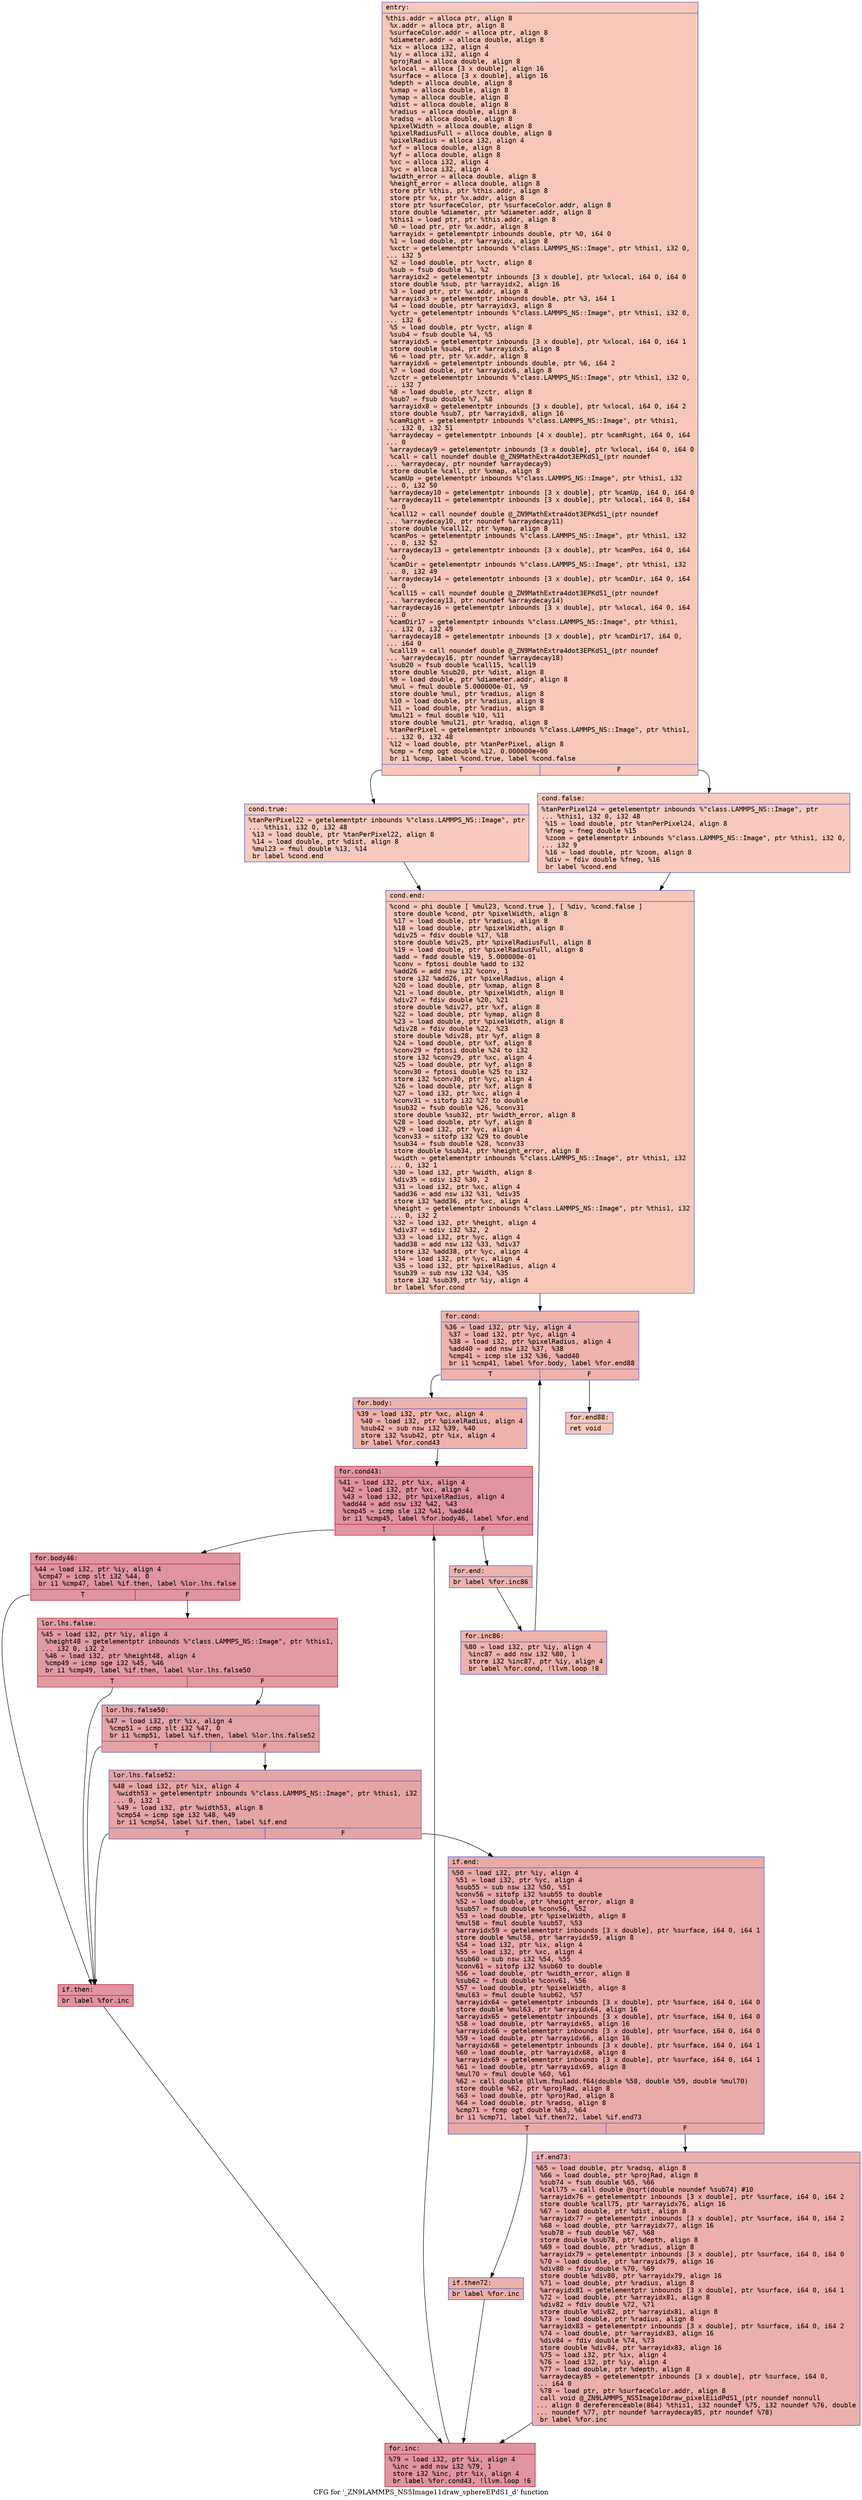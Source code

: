 digraph "CFG for '_ZN9LAMMPS_NS5Image11draw_sphereEPdS1_d' function" {
	label="CFG for '_ZN9LAMMPS_NS5Image11draw_sphereEPdS1_d' function";

	Node0x55d9531c5950 [shape=record,color="#3d50c3ff", style=filled, fillcolor="#ec7f6370" fontname="Courier",label="{entry:\l|  %this.addr = alloca ptr, align 8\l  %x.addr = alloca ptr, align 8\l  %surfaceColor.addr = alloca ptr, align 8\l  %diameter.addr = alloca double, align 8\l  %ix = alloca i32, align 4\l  %iy = alloca i32, align 4\l  %projRad = alloca double, align 8\l  %xlocal = alloca [3 x double], align 16\l  %surface = alloca [3 x double], align 16\l  %depth = alloca double, align 8\l  %xmap = alloca double, align 8\l  %ymap = alloca double, align 8\l  %dist = alloca double, align 8\l  %radius = alloca double, align 8\l  %radsq = alloca double, align 8\l  %pixelWidth = alloca double, align 8\l  %pixelRadiusFull = alloca double, align 8\l  %pixelRadius = alloca i32, align 4\l  %xf = alloca double, align 8\l  %yf = alloca double, align 8\l  %xc = alloca i32, align 4\l  %yc = alloca i32, align 4\l  %width_error = alloca double, align 8\l  %height_error = alloca double, align 8\l  store ptr %this, ptr %this.addr, align 8\l  store ptr %x, ptr %x.addr, align 8\l  store ptr %surfaceColor, ptr %surfaceColor.addr, align 8\l  store double %diameter, ptr %diameter.addr, align 8\l  %this1 = load ptr, ptr %this.addr, align 8\l  %0 = load ptr, ptr %x.addr, align 8\l  %arrayidx = getelementptr inbounds double, ptr %0, i64 0\l  %1 = load double, ptr %arrayidx, align 8\l  %xctr = getelementptr inbounds %\"class.LAMMPS_NS::Image\", ptr %this1, i32 0,\l... i32 5\l  %2 = load double, ptr %xctr, align 8\l  %sub = fsub double %1, %2\l  %arrayidx2 = getelementptr inbounds [3 x double], ptr %xlocal, i64 0, i64 0\l  store double %sub, ptr %arrayidx2, align 16\l  %3 = load ptr, ptr %x.addr, align 8\l  %arrayidx3 = getelementptr inbounds double, ptr %3, i64 1\l  %4 = load double, ptr %arrayidx3, align 8\l  %yctr = getelementptr inbounds %\"class.LAMMPS_NS::Image\", ptr %this1, i32 0,\l... i32 6\l  %5 = load double, ptr %yctr, align 8\l  %sub4 = fsub double %4, %5\l  %arrayidx5 = getelementptr inbounds [3 x double], ptr %xlocal, i64 0, i64 1\l  store double %sub4, ptr %arrayidx5, align 8\l  %6 = load ptr, ptr %x.addr, align 8\l  %arrayidx6 = getelementptr inbounds double, ptr %6, i64 2\l  %7 = load double, ptr %arrayidx6, align 8\l  %zctr = getelementptr inbounds %\"class.LAMMPS_NS::Image\", ptr %this1, i32 0,\l... i32 7\l  %8 = load double, ptr %zctr, align 8\l  %sub7 = fsub double %7, %8\l  %arrayidx8 = getelementptr inbounds [3 x double], ptr %xlocal, i64 0, i64 2\l  store double %sub7, ptr %arrayidx8, align 16\l  %camRight = getelementptr inbounds %\"class.LAMMPS_NS::Image\", ptr %this1,\l... i32 0, i32 51\l  %arraydecay = getelementptr inbounds [4 x double], ptr %camRight, i64 0, i64\l... 0\l  %arraydecay9 = getelementptr inbounds [3 x double], ptr %xlocal, i64 0, i64 0\l  %call = call noundef double @_ZN9MathExtra4dot3EPKdS1_(ptr noundef\l... %arraydecay, ptr noundef %arraydecay9)\l  store double %call, ptr %xmap, align 8\l  %camUp = getelementptr inbounds %\"class.LAMMPS_NS::Image\", ptr %this1, i32\l... 0, i32 50\l  %arraydecay10 = getelementptr inbounds [3 x double], ptr %camUp, i64 0, i64 0\l  %arraydecay11 = getelementptr inbounds [3 x double], ptr %xlocal, i64 0, i64\l... 0\l  %call12 = call noundef double @_ZN9MathExtra4dot3EPKdS1_(ptr noundef\l... %arraydecay10, ptr noundef %arraydecay11)\l  store double %call12, ptr %ymap, align 8\l  %camPos = getelementptr inbounds %\"class.LAMMPS_NS::Image\", ptr %this1, i32\l... 0, i32 52\l  %arraydecay13 = getelementptr inbounds [3 x double], ptr %camPos, i64 0, i64\l... 0\l  %camDir = getelementptr inbounds %\"class.LAMMPS_NS::Image\", ptr %this1, i32\l... 0, i32 49\l  %arraydecay14 = getelementptr inbounds [3 x double], ptr %camDir, i64 0, i64\l... 0\l  %call15 = call noundef double @_ZN9MathExtra4dot3EPKdS1_(ptr noundef\l... %arraydecay13, ptr noundef %arraydecay14)\l  %arraydecay16 = getelementptr inbounds [3 x double], ptr %xlocal, i64 0, i64\l... 0\l  %camDir17 = getelementptr inbounds %\"class.LAMMPS_NS::Image\", ptr %this1,\l... i32 0, i32 49\l  %arraydecay18 = getelementptr inbounds [3 x double], ptr %camDir17, i64 0,\l... i64 0\l  %call19 = call noundef double @_ZN9MathExtra4dot3EPKdS1_(ptr noundef\l... %arraydecay16, ptr noundef %arraydecay18)\l  %sub20 = fsub double %call15, %call19\l  store double %sub20, ptr %dist, align 8\l  %9 = load double, ptr %diameter.addr, align 8\l  %mul = fmul double 5.000000e-01, %9\l  store double %mul, ptr %radius, align 8\l  %10 = load double, ptr %radius, align 8\l  %11 = load double, ptr %radius, align 8\l  %mul21 = fmul double %10, %11\l  store double %mul21, ptr %radsq, align 8\l  %tanPerPixel = getelementptr inbounds %\"class.LAMMPS_NS::Image\", ptr %this1,\l... i32 0, i32 48\l  %12 = load double, ptr %tanPerPixel, align 8\l  %cmp = fcmp ogt double %12, 0.000000e+00\l  br i1 %cmp, label %cond.true, label %cond.false\l|{<s0>T|<s1>F}}"];
	Node0x55d9531c5950:s0 -> Node0x55d9531c9bd0[tooltip="entry -> cond.true\nProbability 50.00%" ];
	Node0x55d9531c5950:s1 -> Node0x55d9531c9c20[tooltip="entry -> cond.false\nProbability 50.00%" ];
	Node0x55d9531c9bd0 [shape=record,color="#3d50c3ff", style=filled, fillcolor="#ef886b70" fontname="Courier",label="{cond.true:\l|  %tanPerPixel22 = getelementptr inbounds %\"class.LAMMPS_NS::Image\", ptr\l... %this1, i32 0, i32 48\l  %13 = load double, ptr %tanPerPixel22, align 8\l  %14 = load double, ptr %dist, align 8\l  %mul23 = fmul double %13, %14\l  br label %cond.end\l}"];
	Node0x55d9531c9bd0 -> Node0x55d9531c9fc0[tooltip="cond.true -> cond.end\nProbability 100.00%" ];
	Node0x55d9531c9c20 [shape=record,color="#3d50c3ff", style=filled, fillcolor="#ef886b70" fontname="Courier",label="{cond.false:\l|  %tanPerPixel24 = getelementptr inbounds %\"class.LAMMPS_NS::Image\", ptr\l... %this1, i32 0, i32 48\l  %15 = load double, ptr %tanPerPixel24, align 8\l  %fneg = fneg double %15\l  %zoom = getelementptr inbounds %\"class.LAMMPS_NS::Image\", ptr %this1, i32 0,\l... i32 9\l  %16 = load double, ptr %zoom, align 8\l  %div = fdiv double %fneg, %16\l  br label %cond.end\l}"];
	Node0x55d9531c9c20 -> Node0x55d9531c9fc0[tooltip="cond.false -> cond.end\nProbability 100.00%" ];
	Node0x55d9531c9fc0 [shape=record,color="#3d50c3ff", style=filled, fillcolor="#ec7f6370" fontname="Courier",label="{cond.end:\l|  %cond = phi double [ %mul23, %cond.true ], [ %div, %cond.false ]\l  store double %cond, ptr %pixelWidth, align 8\l  %17 = load double, ptr %radius, align 8\l  %18 = load double, ptr %pixelWidth, align 8\l  %div25 = fdiv double %17, %18\l  store double %div25, ptr %pixelRadiusFull, align 8\l  %19 = load double, ptr %pixelRadiusFull, align 8\l  %add = fadd double %19, 5.000000e-01\l  %conv = fptosi double %add to i32\l  %add26 = add nsw i32 %conv, 1\l  store i32 %add26, ptr %pixelRadius, align 4\l  %20 = load double, ptr %xmap, align 8\l  %21 = load double, ptr %pixelWidth, align 8\l  %div27 = fdiv double %20, %21\l  store double %div27, ptr %xf, align 8\l  %22 = load double, ptr %ymap, align 8\l  %23 = load double, ptr %pixelWidth, align 8\l  %div28 = fdiv double %22, %23\l  store double %div28, ptr %yf, align 8\l  %24 = load double, ptr %xf, align 8\l  %conv29 = fptosi double %24 to i32\l  store i32 %conv29, ptr %xc, align 4\l  %25 = load double, ptr %yf, align 8\l  %conv30 = fptosi double %25 to i32\l  store i32 %conv30, ptr %yc, align 4\l  %26 = load double, ptr %xf, align 8\l  %27 = load i32, ptr %xc, align 4\l  %conv31 = sitofp i32 %27 to double\l  %sub32 = fsub double %26, %conv31\l  store double %sub32, ptr %width_error, align 8\l  %28 = load double, ptr %yf, align 8\l  %29 = load i32, ptr %yc, align 4\l  %conv33 = sitofp i32 %29 to double\l  %sub34 = fsub double %28, %conv33\l  store double %sub34, ptr %height_error, align 8\l  %width = getelementptr inbounds %\"class.LAMMPS_NS::Image\", ptr %this1, i32\l... 0, i32 1\l  %30 = load i32, ptr %width, align 8\l  %div35 = sdiv i32 %30, 2\l  %31 = load i32, ptr %xc, align 4\l  %add36 = add nsw i32 %31, %div35\l  store i32 %add36, ptr %xc, align 4\l  %height = getelementptr inbounds %\"class.LAMMPS_NS::Image\", ptr %this1, i32\l... 0, i32 2\l  %32 = load i32, ptr %height, align 4\l  %div37 = sdiv i32 %32, 2\l  %33 = load i32, ptr %yc, align 4\l  %add38 = add nsw i32 %33, %div37\l  store i32 %add38, ptr %yc, align 4\l  %34 = load i32, ptr %yc, align 4\l  %35 = load i32, ptr %pixelRadius, align 4\l  %sub39 = sub nsw i32 %34, %35\l  store i32 %sub39, ptr %iy, align 4\l  br label %for.cond\l}"];
	Node0x55d9531c9fc0 -> Node0x55d9531cc350[tooltip="cond.end -> for.cond\nProbability 100.00%" ];
	Node0x55d9531cc350 [shape=record,color="#3d50c3ff", style=filled, fillcolor="#d6524470" fontname="Courier",label="{for.cond:\l|  %36 = load i32, ptr %iy, align 4\l  %37 = load i32, ptr %yc, align 4\l  %38 = load i32, ptr %pixelRadius, align 4\l  %add40 = add nsw i32 %37, %38\l  %cmp41 = icmp sle i32 %36, %add40\l  br i1 %cmp41, label %for.body, label %for.end88\l|{<s0>T|<s1>F}}"];
	Node0x55d9531cc350:s0 -> Node0x55d9531cc6f0[tooltip="for.cond -> for.body\nProbability 96.88%" ];
	Node0x55d9531cc350:s1 -> Node0x55d9531c8660[tooltip="for.cond -> for.end88\nProbability 3.12%" ];
	Node0x55d9531cc6f0 [shape=record,color="#3d50c3ff", style=filled, fillcolor="#d6524470" fontname="Courier",label="{for.body:\l|  %39 = load i32, ptr %xc, align 4\l  %40 = load i32, ptr %pixelRadius, align 4\l  %sub42 = sub nsw i32 %39, %40\l  store i32 %sub42, ptr %ix, align 4\l  br label %for.cond43\l}"];
	Node0x55d9531cc6f0 -> Node0x55d9531c89e0[tooltip="for.body -> for.cond43\nProbability 100.00%" ];
	Node0x55d9531c89e0 [shape=record,color="#b70d28ff", style=filled, fillcolor="#b70d2870" fontname="Courier",label="{for.cond43:\l|  %41 = load i32, ptr %ix, align 4\l  %42 = load i32, ptr %xc, align 4\l  %43 = load i32, ptr %pixelRadius, align 4\l  %add44 = add nsw i32 %42, %43\l  %cmp45 = icmp sle i32 %41, %add44\l  br i1 %cmp45, label %for.body46, label %for.end\l|{<s0>T|<s1>F}}"];
	Node0x55d9531c89e0:s0 -> Node0x55d9531cd4d0[tooltip="for.cond43 -> for.body46\nProbability 96.88%" ];
	Node0x55d9531c89e0:s1 -> Node0x55d9531cd550[tooltip="for.cond43 -> for.end\nProbability 3.12%" ];
	Node0x55d9531cd4d0 [shape=record,color="#b70d28ff", style=filled, fillcolor="#b70d2870" fontname="Courier",label="{for.body46:\l|  %44 = load i32, ptr %iy, align 4\l  %cmp47 = icmp slt i32 %44, 0\l  br i1 %cmp47, label %if.then, label %lor.lhs.false\l|{<s0>T|<s1>F}}"];
	Node0x55d9531cd4d0:s0 -> Node0x55d9531cd7a0[tooltip="for.body46 -> if.then\nProbability 37.50%" ];
	Node0x55d9531cd4d0:s1 -> Node0x55d9531cd810[tooltip="for.body46 -> lor.lhs.false\nProbability 62.50%" ];
	Node0x55d9531cd810 [shape=record,color="#b70d28ff", style=filled, fillcolor="#bb1b2c70" fontname="Courier",label="{lor.lhs.false:\l|  %45 = load i32, ptr %iy, align 4\l  %height48 = getelementptr inbounds %\"class.LAMMPS_NS::Image\", ptr %this1,\l... i32 0, i32 2\l  %46 = load i32, ptr %height48, align 4\l  %cmp49 = icmp sge i32 %45, %46\l  br i1 %cmp49, label %if.then, label %lor.lhs.false50\l|{<s0>T|<s1>F}}"];
	Node0x55d9531cd810:s0 -> Node0x55d9531cd7a0[tooltip="lor.lhs.false -> if.then\nProbability 50.00%" ];
	Node0x55d9531cd810:s1 -> Node0x55d9531cdc40[tooltip="lor.lhs.false -> lor.lhs.false50\nProbability 50.00%" ];
	Node0x55d9531cdc40 [shape=record,color="#3d50c3ff", style=filled, fillcolor="#c32e3170" fontname="Courier",label="{lor.lhs.false50:\l|  %47 = load i32, ptr %ix, align 4\l  %cmp51 = icmp slt i32 %47, 0\l  br i1 %cmp51, label %if.then, label %lor.lhs.false52\l|{<s0>T|<s1>F}}"];
	Node0x55d9531cdc40:s0 -> Node0x55d9531cd7a0[tooltip="lor.lhs.false50 -> if.then\nProbability 37.50%" ];
	Node0x55d9531cdc40:s1 -> Node0x55d9531ce6e0[tooltip="lor.lhs.false50 -> lor.lhs.false52\nProbability 62.50%" ];
	Node0x55d9531ce6e0 [shape=record,color="#3d50c3ff", style=filled, fillcolor="#c5333470" fontname="Courier",label="{lor.lhs.false52:\l|  %48 = load i32, ptr %ix, align 4\l  %width53 = getelementptr inbounds %\"class.LAMMPS_NS::Image\", ptr %this1, i32\l... 0, i32 1\l  %49 = load i32, ptr %width53, align 8\l  %cmp54 = icmp sge i32 %48, %49\l  br i1 %cmp54, label %if.then, label %if.end\l|{<s0>T|<s1>F}}"];
	Node0x55d9531ce6e0:s0 -> Node0x55d9531cd7a0[tooltip="lor.lhs.false52 -> if.then\nProbability 50.00%" ];
	Node0x55d9531ce6e0:s1 -> Node0x55d9531ceaa0[tooltip="lor.lhs.false52 -> if.end\nProbability 50.00%" ];
	Node0x55d9531cd7a0 [shape=record,color="#b70d28ff", style=filled, fillcolor="#b70d2870" fontname="Courier",label="{if.then:\l|  br label %for.inc\l}"];
	Node0x55d9531cd7a0 -> Node0x55d9531cebc0[tooltip="if.then -> for.inc\nProbability 100.00%" ];
	Node0x55d9531ceaa0 [shape=record,color="#3d50c3ff", style=filled, fillcolor="#cc403a70" fontname="Courier",label="{if.end:\l|  %50 = load i32, ptr %iy, align 4\l  %51 = load i32, ptr %yc, align 4\l  %sub55 = sub nsw i32 %50, %51\l  %conv56 = sitofp i32 %sub55 to double\l  %52 = load double, ptr %height_error, align 8\l  %sub57 = fsub double %conv56, %52\l  %53 = load double, ptr %pixelWidth, align 8\l  %mul58 = fmul double %sub57, %53\l  %arrayidx59 = getelementptr inbounds [3 x double], ptr %surface, i64 0, i64 1\l  store double %mul58, ptr %arrayidx59, align 8\l  %54 = load i32, ptr %ix, align 4\l  %55 = load i32, ptr %xc, align 4\l  %sub60 = sub nsw i32 %54, %55\l  %conv61 = sitofp i32 %sub60 to double\l  %56 = load double, ptr %width_error, align 8\l  %sub62 = fsub double %conv61, %56\l  %57 = load double, ptr %pixelWidth, align 8\l  %mul63 = fmul double %sub62, %57\l  %arrayidx64 = getelementptr inbounds [3 x double], ptr %surface, i64 0, i64 0\l  store double %mul63, ptr %arrayidx64, align 16\l  %arrayidx65 = getelementptr inbounds [3 x double], ptr %surface, i64 0, i64 0\l  %58 = load double, ptr %arrayidx65, align 16\l  %arrayidx66 = getelementptr inbounds [3 x double], ptr %surface, i64 0, i64 0\l  %59 = load double, ptr %arrayidx66, align 16\l  %arrayidx68 = getelementptr inbounds [3 x double], ptr %surface, i64 0, i64 1\l  %60 = load double, ptr %arrayidx68, align 8\l  %arrayidx69 = getelementptr inbounds [3 x double], ptr %surface, i64 0, i64 1\l  %61 = load double, ptr %arrayidx69, align 8\l  %mul70 = fmul double %60, %61\l  %62 = call double @llvm.fmuladd.f64(double %58, double %59, double %mul70)\l  store double %62, ptr %projRad, align 8\l  %63 = load double, ptr %projRad, align 8\l  %64 = load double, ptr %radsq, align 8\l  %cmp71 = fcmp ogt double %63, %64\l  br i1 %cmp71, label %if.then72, label %if.end73\l|{<s0>T|<s1>F}}"];
	Node0x55d9531ceaa0:s0 -> Node0x55d9531d0260[tooltip="if.end -> if.then72\nProbability 50.00%" ];
	Node0x55d9531ceaa0:s1 -> Node0x55d9531d02b0[tooltip="if.end -> if.end73\nProbability 50.00%" ];
	Node0x55d9531d0260 [shape=record,color="#3d50c3ff", style=filled, fillcolor="#d24b4070" fontname="Courier",label="{if.then72:\l|  br label %for.inc\l}"];
	Node0x55d9531d0260 -> Node0x55d9531cebc0[tooltip="if.then72 -> for.inc\nProbability 100.00%" ];
	Node0x55d9531d02b0 [shape=record,color="#3d50c3ff", style=filled, fillcolor="#d24b4070" fontname="Courier",label="{if.end73:\l|  %65 = load double, ptr %radsq, align 8\l  %66 = load double, ptr %projRad, align 8\l  %sub74 = fsub double %65, %66\l  %call75 = call double @sqrt(double noundef %sub74) #10\l  %arrayidx76 = getelementptr inbounds [3 x double], ptr %surface, i64 0, i64 2\l  store double %call75, ptr %arrayidx76, align 16\l  %67 = load double, ptr %dist, align 8\l  %arrayidx77 = getelementptr inbounds [3 x double], ptr %surface, i64 0, i64 2\l  %68 = load double, ptr %arrayidx77, align 16\l  %sub78 = fsub double %67, %68\l  store double %sub78, ptr %depth, align 8\l  %69 = load double, ptr %radius, align 8\l  %arrayidx79 = getelementptr inbounds [3 x double], ptr %surface, i64 0, i64 0\l  %70 = load double, ptr %arrayidx79, align 16\l  %div80 = fdiv double %70, %69\l  store double %div80, ptr %arrayidx79, align 16\l  %71 = load double, ptr %radius, align 8\l  %arrayidx81 = getelementptr inbounds [3 x double], ptr %surface, i64 0, i64 1\l  %72 = load double, ptr %arrayidx81, align 8\l  %div82 = fdiv double %72, %71\l  store double %div82, ptr %arrayidx81, align 8\l  %73 = load double, ptr %radius, align 8\l  %arrayidx83 = getelementptr inbounds [3 x double], ptr %surface, i64 0, i64 2\l  %74 = load double, ptr %arrayidx83, align 16\l  %div84 = fdiv double %74, %73\l  store double %div84, ptr %arrayidx83, align 16\l  %75 = load i32, ptr %ix, align 4\l  %76 = load i32, ptr %iy, align 4\l  %77 = load double, ptr %depth, align 8\l  %arraydecay85 = getelementptr inbounds [3 x double], ptr %surface, i64 0,\l... i64 0\l  %78 = load ptr, ptr %surfaceColor.addr, align 8\l  call void @_ZN9LAMMPS_NS5Image10draw_pixelEiidPdS1_(ptr noundef nonnull\l... align 8 dereferenceable(864) %this1, i32 noundef %75, i32 noundef %76, double\l... noundef %77, ptr noundef %arraydecay85, ptr noundef %78)\l  br label %for.inc\l}"];
	Node0x55d9531d02b0 -> Node0x55d9531cebc0[tooltip="if.end73 -> for.inc\nProbability 100.00%" ];
	Node0x55d9531cebc0 [shape=record,color="#b70d28ff", style=filled, fillcolor="#b70d2870" fontname="Courier",label="{for.inc:\l|  %79 = load i32, ptr %ix, align 4\l  %inc = add nsw i32 %79, 1\l  store i32 %inc, ptr %ix, align 4\l  br label %for.cond43, !llvm.loop !6\l}"];
	Node0x55d9531cebc0 -> Node0x55d9531c89e0[tooltip="for.inc -> for.cond43\nProbability 100.00%" ];
	Node0x55d9531cd550 [shape=record,color="#3d50c3ff", style=filled, fillcolor="#d6524470" fontname="Courier",label="{for.end:\l|  br label %for.inc86\l}"];
	Node0x55d9531cd550 -> Node0x55d9531d1e90[tooltip="for.end -> for.inc86\nProbability 100.00%" ];
	Node0x55d9531d1e90 [shape=record,color="#3d50c3ff", style=filled, fillcolor="#d6524470" fontname="Courier",label="{for.inc86:\l|  %80 = load i32, ptr %iy, align 4\l  %inc87 = add nsw i32 %80, 1\l  store i32 %inc87, ptr %iy, align 4\l  br label %for.cond, !llvm.loop !8\l}"];
	Node0x55d9531d1e90 -> Node0x55d9531cc350[tooltip="for.inc86 -> for.cond\nProbability 100.00%" ];
	Node0x55d9531c8660 [shape=record,color="#3d50c3ff", style=filled, fillcolor="#ec7f6370" fontname="Courier",label="{for.end88:\l|  ret void\l}"];
}
